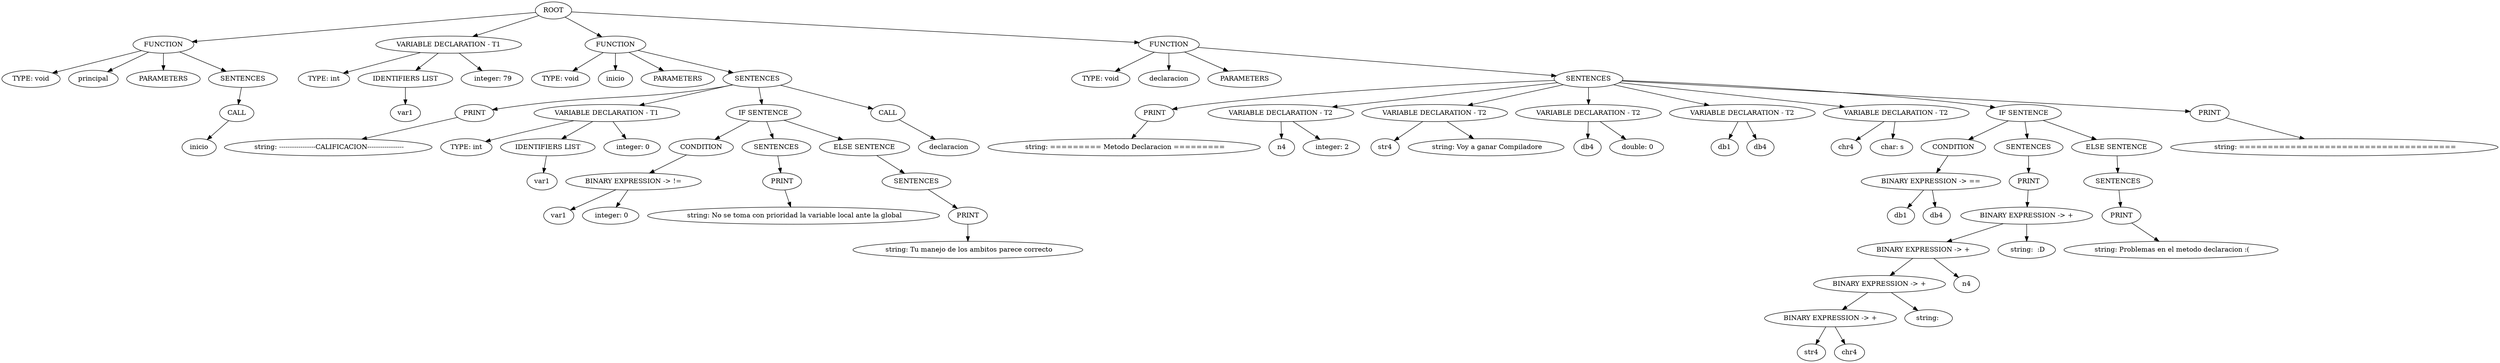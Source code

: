 digraph G{nodo0[label="ROOT"];
Node1[label="FUNCTION"];
nodo0->Node1;
Node2[label="TYPE: void"];
Node1->Node2;
Node3[label="principal"];
Node1->Node3;
Node4[label="PARAMETERS"];
Node1->Node4;
Node5[label="SENTENCES"];
Node1->Node5;
Node6[label="CALL"];
Node5->Node6;
Node7[label="inicio"];
Node6->Node7;
Node8[label="VARIABLE DECLARATION - T1"];
nodo0->Node8;
Node9[label="TYPE: int"];
Node8->Node9;
Node10[label="IDENTIFIERS LIST"];
Node8->Node10;
Node11[label="var1"];
Node10->Node11;
Node12[label=" integer: 79"];
Node8->Node12;
Node13[label="FUNCTION"];
nodo0->Node13;
Node14[label="TYPE: void"];
Node13->Node14;
Node15[label="inicio"];
Node13->Node15;
Node16[label="PARAMETERS"];
Node13->Node16;
Node17[label="SENTENCES"];
Node13->Node17;
Node18[label="PRINT"];
Node17->Node18;
Node19[label=" string: -----------------CALIFICACION-----------------"];
Node18->Node19;
Node20[label="VARIABLE DECLARATION - T1"];
Node17->Node20;
Node21[label="TYPE: int"];
Node20->Node21;
Node22[label="IDENTIFIERS LIST"];
Node20->Node22;
Node23[label="var1"];
Node22->Node23;
Node24[label=" integer: 0"];
Node20->Node24;
Node25[label="IF SENTENCE"];
Node17->Node25;
Node26[label="CONDITION"];
Node25->Node26;
Node27[label="BINARY EXPRESSION -> !="];
Node26->Node27;
Node28[label="var1"];
Node27->Node28;
Node29[label=" integer: 0"];
Node27->Node29;
Node30[label="SENTENCES"];
Node25->Node30;
Node31[label="PRINT"];
Node30->Node31;
Node32[label=" string: No se toma con prioridad la variable local ante la global\n"];
Node31->Node32;
Node33[label="ELSE SENTENCE"];
Node25->Node33;
Node34[label="SENTENCES"];
Node33->Node34;
Node35[label="PRINT"];
Node34->Node35;
Node36[label=" string: Tu manejo de los ambitos parece correcto\n"];
Node35->Node36;
Node37[label="CALL"];
Node17->Node37;
Node38[label="declaracion"];
Node37->Node38;
Node39[label="FUNCTION"];
nodo0->Node39;
Node40[label="TYPE: void"];
Node39->Node40;
Node41[label="declaracion"];
Node39->Node41;
Node42[label="PARAMETERS"];
Node39->Node42;
Node43[label="SENTENCES"];
Node39->Node43;
Node44[label="PRINT"];
Node43->Node44;
Node45[label=" string: ========= Metodo Declaracion ========="];
Node44->Node45;
Node46[label="VARIABLE DECLARATION - T2"];
Node43->Node46;
Node47[label="n4"];
Node46->Node47;
Node48[label=" integer: 2"];
Node46->Node48;
Node49[label="VARIABLE DECLARATION - T2"];
Node43->Node49;
Node50[label="str4"];
Node49->Node50;
Node51[label=" string: Voy a ganar Compiladore"];
Node49->Node51;
Node52[label="VARIABLE DECLARATION - T2"];
Node43->Node52;
Node53[label="db4"];
Node52->Node53;
Node54[label=" double: 0"];
Node52->Node54;
Node55[label="VARIABLE DECLARATION - T2"];
Node43->Node55;
Node56[label="db1"];
Node55->Node56;
Node57[label="db4"];
Node55->Node57;
Node58[label="VARIABLE DECLARATION - T2"];
Node43->Node58;
Node59[label="chr4"];
Node58->Node59;
Node60[label=" char: s"];
Node58->Node60;
Node61[label="IF SENTENCE"];
Node43->Node61;
Node62[label="CONDITION"];
Node61->Node62;
Node63[label="BINARY EXPRESSION -> =="];
Node62->Node63;
Node64[label="db1"];
Node63->Node64;
Node65[label="db4"];
Node63->Node65;
Node66[label="SENTENCES"];
Node61->Node66;
Node67[label="PRINT"];
Node66->Node67;
Node68[label="BINARY EXPRESSION -> +"];
Node67->Node68;
Node69[label="BINARY EXPRESSION -> +"];
Node68->Node69;
Node70[label="BINARY EXPRESSION -> +"];
Node69->Node70;
Node71[label="BINARY EXPRESSION -> +"];
Node70->Node71;
Node72[label="str4"];
Node71->Node72;
Node73[label="chr4"];
Node71->Node73;
Node74[label=" string:  "];
Node70->Node74;
Node75[label="n4"];
Node69->Node75;
Node76[label=" string:  :D\n"];
Node68->Node76;
Node77[label="ELSE SENTENCE"];
Node61->Node77;
Node78[label="SENTENCES"];
Node77->Node78;
Node79[label="PRINT"];
Node78->Node79;
Node80[label=" string: Problemas en el metodo declaracion :("];
Node79->Node80;
Node81[label="PRINT"];
Node43->Node81;
Node82[label=" string: ======================================\n"];
Node81->Node82;
}